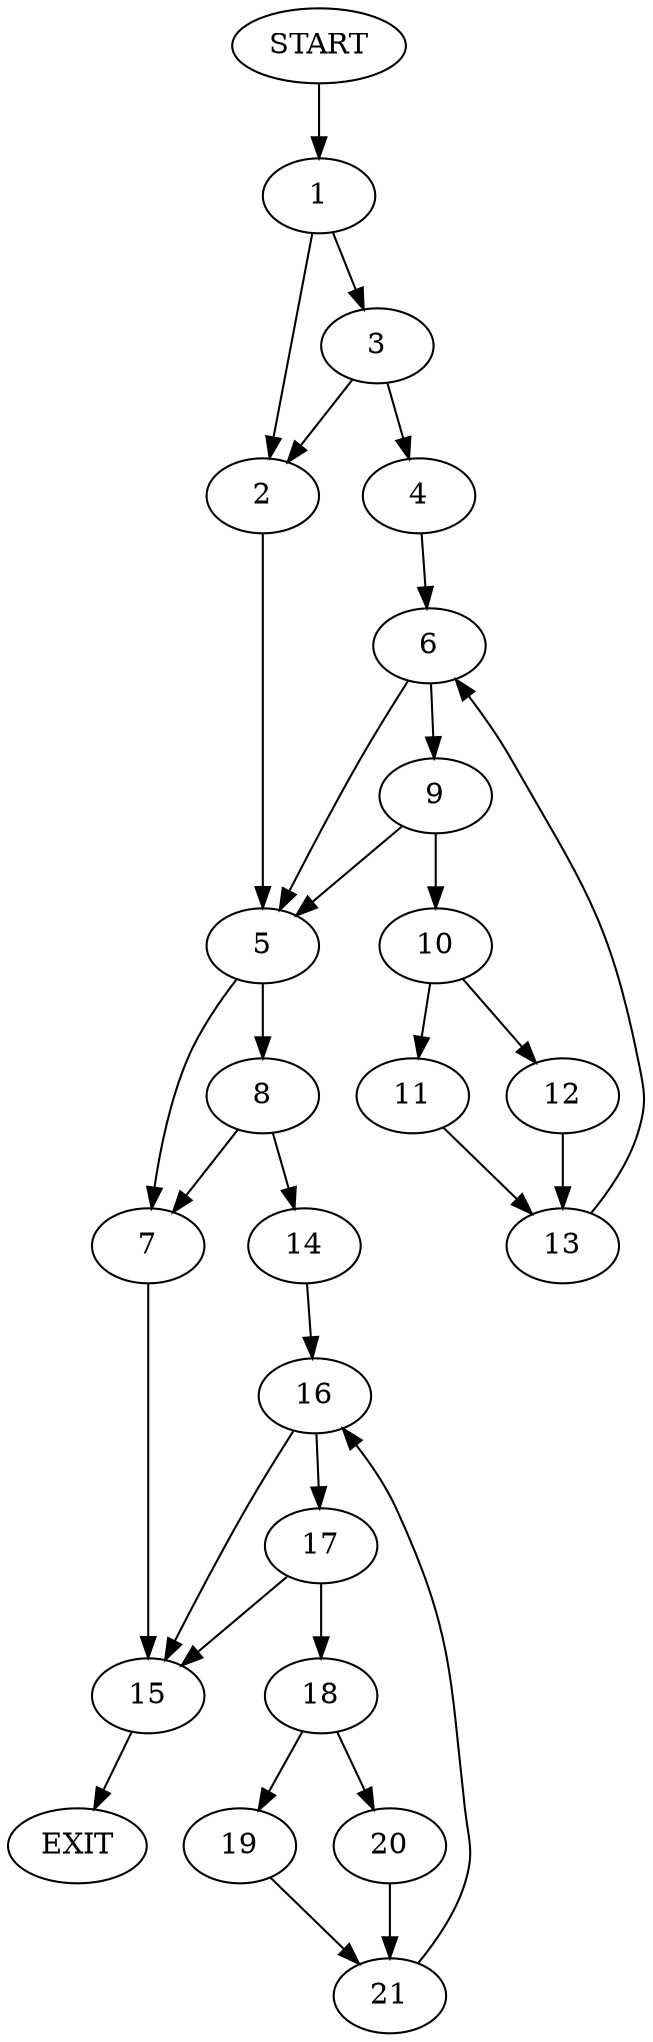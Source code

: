 digraph {
0 [label="START"]
22 [label="EXIT"]
0 -> 1
1 -> 2
1 -> 3
3 -> 2
3 -> 4
2 -> 5
4 -> 6
5 -> 7
5 -> 8
6 -> 9
6 -> 5
9 -> 10
9 -> 5
10 -> 11
10 -> 12
12 -> 13
11 -> 13
13 -> 6
8 -> 7
8 -> 14
7 -> 15
14 -> 16
15 -> 22
16 -> 17
16 -> 15
17 -> 18
17 -> 15
18 -> 19
18 -> 20
20 -> 21
19 -> 21
21 -> 16
}
